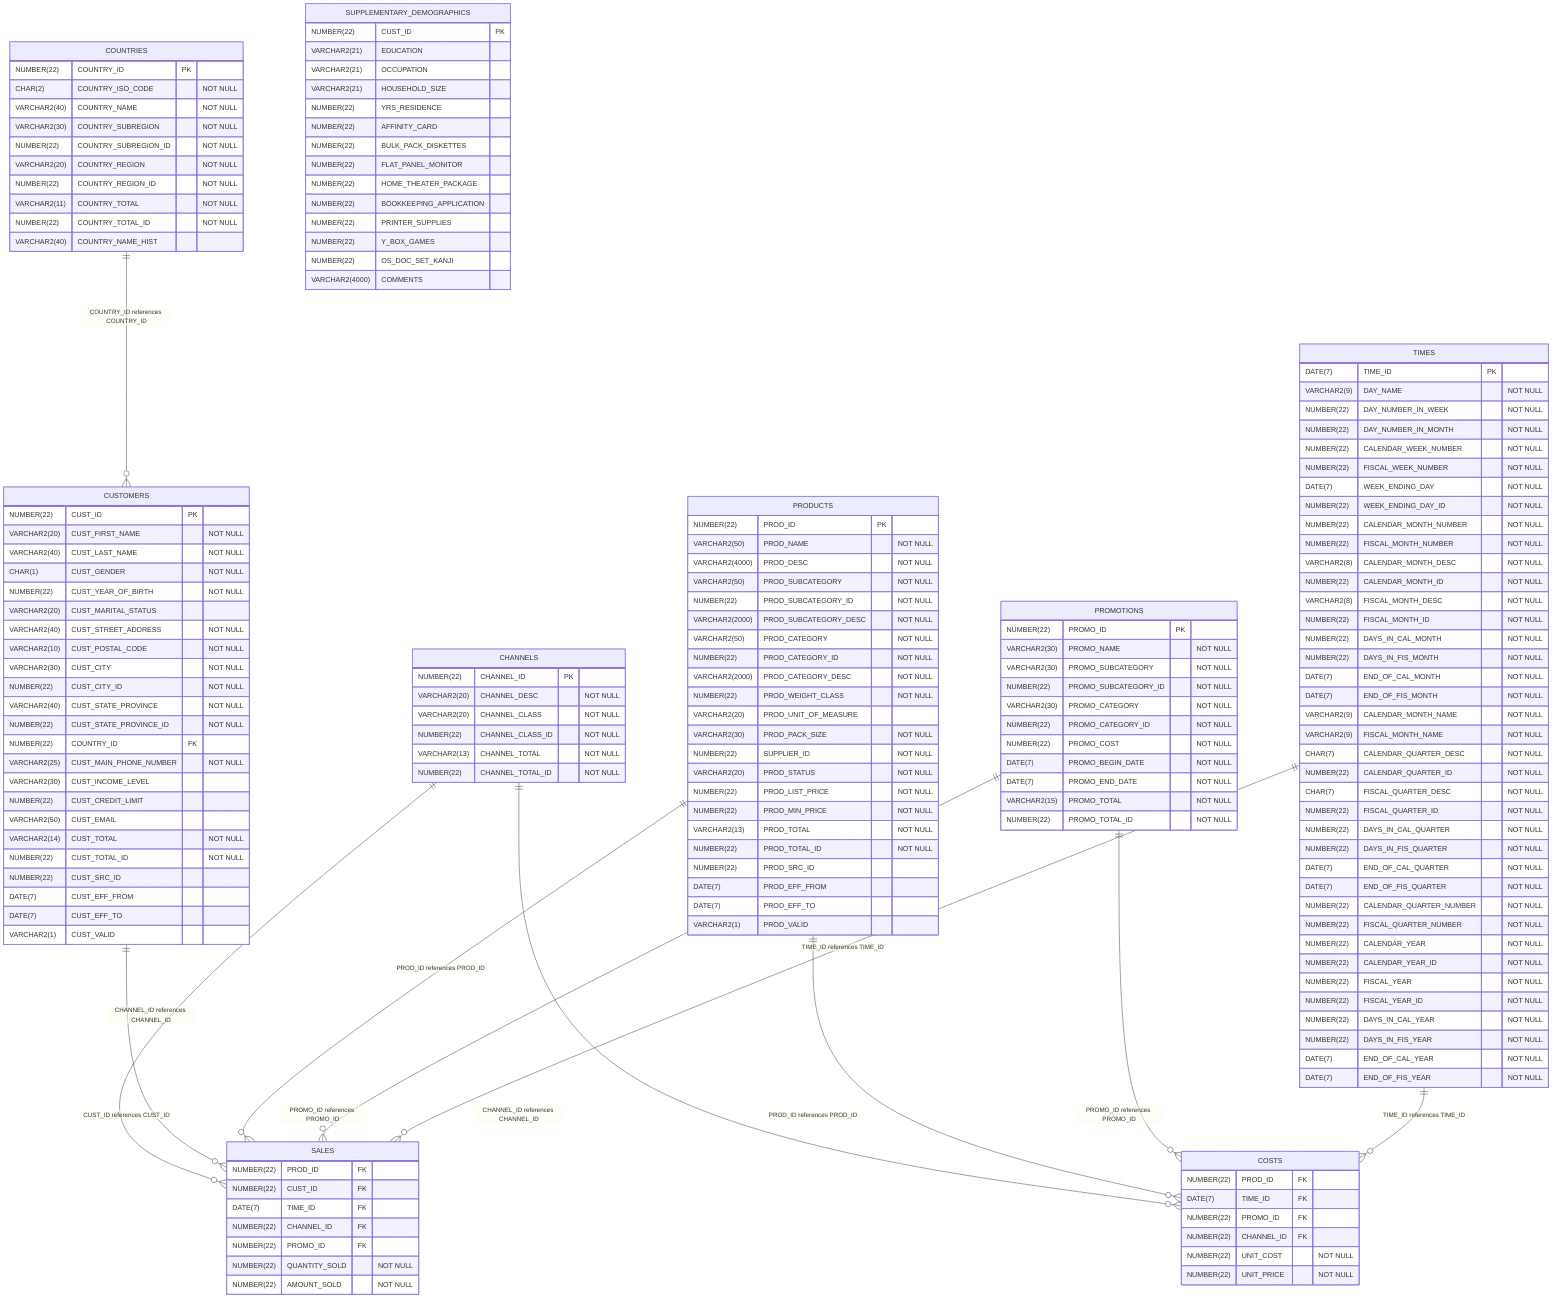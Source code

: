 erDiagram
    CHANNELS {
        NUMBER(22) CHANNEL_ID PK
        VARCHAR2(20) CHANNEL_DESC "NOT NULL"
        VARCHAR2(20) CHANNEL_CLASS "NOT NULL"
        NUMBER(22) CHANNEL_CLASS_ID "NOT NULL"
        VARCHAR2(13) CHANNEL_TOTAL "NOT NULL"
        NUMBER(22) CHANNEL_TOTAL_ID "NOT NULL"
    }
    COSTS {
        NUMBER(22) PROD_ID FK
        DATE(7) TIME_ID FK
        NUMBER(22) PROMO_ID FK
        NUMBER(22) CHANNEL_ID FK
        NUMBER(22) UNIT_COST "NOT NULL"
        NUMBER(22) UNIT_PRICE "NOT NULL"
    }
    COUNTRIES {
        NUMBER(22) COUNTRY_ID PK
        CHAR(2) COUNTRY_ISO_CODE "NOT NULL"
        VARCHAR2(40) COUNTRY_NAME "NOT NULL"
        VARCHAR2(30) COUNTRY_SUBREGION "NOT NULL"
        NUMBER(22) COUNTRY_SUBREGION_ID "NOT NULL"
        VARCHAR2(20) COUNTRY_REGION "NOT NULL"
        NUMBER(22) COUNTRY_REGION_ID "NOT NULL"
        VARCHAR2(11) COUNTRY_TOTAL "NOT NULL"
        NUMBER(22) COUNTRY_TOTAL_ID "NOT NULL"
        VARCHAR2(40) COUNTRY_NAME_HIST
    }
    CUSTOMERS {
        NUMBER(22) CUST_ID PK
        VARCHAR2(20) CUST_FIRST_NAME "NOT NULL"
        VARCHAR2(40) CUST_LAST_NAME "NOT NULL"
        CHAR(1) CUST_GENDER "NOT NULL"
        NUMBER(22) CUST_YEAR_OF_BIRTH "NOT NULL"
        VARCHAR2(20) CUST_MARITAL_STATUS
        VARCHAR2(40) CUST_STREET_ADDRESS "NOT NULL"
        VARCHAR2(10) CUST_POSTAL_CODE "NOT NULL"
        VARCHAR2(30) CUST_CITY "NOT NULL"
        NUMBER(22) CUST_CITY_ID "NOT NULL"
        VARCHAR2(40) CUST_STATE_PROVINCE "NOT NULL"
        NUMBER(22) CUST_STATE_PROVINCE_ID "NOT NULL"
        NUMBER(22) COUNTRY_ID FK
        VARCHAR2(25) CUST_MAIN_PHONE_NUMBER "NOT NULL"
        VARCHAR2(30) CUST_INCOME_LEVEL
        NUMBER(22) CUST_CREDIT_LIMIT
        VARCHAR2(50) CUST_EMAIL
        VARCHAR2(14) CUST_TOTAL "NOT NULL"
        NUMBER(22) CUST_TOTAL_ID "NOT NULL"
        NUMBER(22) CUST_SRC_ID
        DATE(7) CUST_EFF_FROM
        DATE(7) CUST_EFF_TO
        VARCHAR2(1) CUST_VALID
    }
    PRODUCTS {
        NUMBER(22) PROD_ID PK
        VARCHAR2(50) PROD_NAME "NOT NULL"
        VARCHAR2(4000) PROD_DESC "NOT NULL"
        VARCHAR2(50) PROD_SUBCATEGORY "NOT NULL"
        NUMBER(22) PROD_SUBCATEGORY_ID "NOT NULL"
        VARCHAR2(2000) PROD_SUBCATEGORY_DESC "NOT NULL"
        VARCHAR2(50) PROD_CATEGORY "NOT NULL"
        NUMBER(22) PROD_CATEGORY_ID "NOT NULL"
        VARCHAR2(2000) PROD_CATEGORY_DESC "NOT NULL"
        NUMBER(22) PROD_WEIGHT_CLASS "NOT NULL"
        VARCHAR2(20) PROD_UNIT_OF_MEASURE
        VARCHAR2(30) PROD_PACK_SIZE "NOT NULL"
        NUMBER(22) SUPPLIER_ID "NOT NULL"
        VARCHAR2(20) PROD_STATUS "NOT NULL"
        NUMBER(22) PROD_LIST_PRICE "NOT NULL"
        NUMBER(22) PROD_MIN_PRICE "NOT NULL"
        VARCHAR2(13) PROD_TOTAL "NOT NULL"
        NUMBER(22) PROD_TOTAL_ID "NOT NULL"
        NUMBER(22) PROD_SRC_ID
        DATE(7) PROD_EFF_FROM
        DATE(7) PROD_EFF_TO
        VARCHAR2(1) PROD_VALID
    }
    PROMOTIONS {
        NUMBER(22) PROMO_ID PK
        VARCHAR2(30) PROMO_NAME "NOT NULL"
        VARCHAR2(30) PROMO_SUBCATEGORY "NOT NULL"
        NUMBER(22) PROMO_SUBCATEGORY_ID "NOT NULL"
        VARCHAR2(30) PROMO_CATEGORY "NOT NULL"
        NUMBER(22) PROMO_CATEGORY_ID "NOT NULL"
        NUMBER(22) PROMO_COST "NOT NULL"
        DATE(7) PROMO_BEGIN_DATE "NOT NULL"
        DATE(7) PROMO_END_DATE "NOT NULL"
        VARCHAR2(15) PROMO_TOTAL "NOT NULL"
        NUMBER(22) PROMO_TOTAL_ID "NOT NULL"
    }
    SALES {
        NUMBER(22) PROD_ID FK
        NUMBER(22) CUST_ID FK
        DATE(7) TIME_ID FK
        NUMBER(22) CHANNEL_ID FK
        NUMBER(22) PROMO_ID FK
        NUMBER(22) QUANTITY_SOLD "NOT NULL"
        NUMBER(22) AMOUNT_SOLD "NOT NULL"
    }
    SUPPLEMENTARY_DEMOGRAPHICS {
        NUMBER(22) CUST_ID PK
        VARCHAR2(21) EDUCATION
        VARCHAR2(21) OCCUPATION
        VARCHAR2(21) HOUSEHOLD_SIZE
        NUMBER(22) YRS_RESIDENCE
        NUMBER(22) AFFINITY_CARD
        NUMBER(22) BULK_PACK_DISKETTES
        NUMBER(22) FLAT_PANEL_MONITOR
        NUMBER(22) HOME_THEATER_PACKAGE
        NUMBER(22) BOOKKEEPING_APPLICATION
        NUMBER(22) PRINTER_SUPPLIES
        NUMBER(22) Y_BOX_GAMES
        NUMBER(22) OS_DOC_SET_KANJI
        VARCHAR2(4000) COMMENTS
    }
    TIMES {
        DATE(7) TIME_ID PK
        VARCHAR2(9) DAY_NAME "NOT NULL"
        NUMBER(22) DAY_NUMBER_IN_WEEK "NOT NULL"
        NUMBER(22) DAY_NUMBER_IN_MONTH "NOT NULL"
        NUMBER(22) CALENDAR_WEEK_NUMBER "NOT NULL"
        NUMBER(22) FISCAL_WEEK_NUMBER "NOT NULL"
        DATE(7) WEEK_ENDING_DAY "NOT NULL"
        NUMBER(22) WEEK_ENDING_DAY_ID "NOT NULL"
        NUMBER(22) CALENDAR_MONTH_NUMBER "NOT NULL"
        NUMBER(22) FISCAL_MONTH_NUMBER "NOT NULL"
        VARCHAR2(8) CALENDAR_MONTH_DESC "NOT NULL"
        NUMBER(22) CALENDAR_MONTH_ID "NOT NULL"
        VARCHAR2(8) FISCAL_MONTH_DESC "NOT NULL"
        NUMBER(22) FISCAL_MONTH_ID "NOT NULL"
        NUMBER(22) DAYS_IN_CAL_MONTH "NOT NULL"
        NUMBER(22) DAYS_IN_FIS_MONTH "NOT NULL"
        DATE(7) END_OF_CAL_MONTH "NOT NULL"
        DATE(7) END_OF_FIS_MONTH "NOT NULL"
        VARCHAR2(9) CALENDAR_MONTH_NAME "NOT NULL"
        VARCHAR2(9) FISCAL_MONTH_NAME "NOT NULL"
        CHAR(7) CALENDAR_QUARTER_DESC "NOT NULL"
        NUMBER(22) CALENDAR_QUARTER_ID "NOT NULL"
        CHAR(7) FISCAL_QUARTER_DESC "NOT NULL"
        NUMBER(22) FISCAL_QUARTER_ID "NOT NULL"
        NUMBER(22) DAYS_IN_CAL_QUARTER "NOT NULL"
        NUMBER(22) DAYS_IN_FIS_QUARTER "NOT NULL"
        DATE(7) END_OF_CAL_QUARTER "NOT NULL"
        DATE(7) END_OF_FIS_QUARTER "NOT NULL"
        NUMBER(22) CALENDAR_QUARTER_NUMBER "NOT NULL"
        NUMBER(22) FISCAL_QUARTER_NUMBER "NOT NULL"
        NUMBER(22) CALENDAR_YEAR "NOT NULL"
        NUMBER(22) CALENDAR_YEAR_ID "NOT NULL"
        NUMBER(22) FISCAL_YEAR "NOT NULL"
        NUMBER(22) FISCAL_YEAR_ID "NOT NULL"
        NUMBER(22) DAYS_IN_CAL_YEAR "NOT NULL"
        NUMBER(22) DAYS_IN_FIS_YEAR "NOT NULL"
        DATE(7) END_OF_CAL_YEAR "NOT NULL"
        DATE(7) END_OF_FIS_YEAR "NOT NULL"
    }
    CHANNELS ||--o{ COSTS : "CHANNEL_ID references CHANNEL_ID"
    PRODUCTS ||--o{ COSTS : "PROD_ID references PROD_ID"
    PROMOTIONS ||--o{ COSTS : "PROMO_ID references PROMO_ID"
    TIMES ||--o{ COSTS : "TIME_ID references TIME_ID"
    COUNTRIES ||--o{ CUSTOMERS : "COUNTRY_ID references COUNTRY_ID"
    CHANNELS ||--o{ SALES : "CHANNEL_ID references CHANNEL_ID"
    CUSTOMERS ||--o{ SALES : "CUST_ID references CUST_ID"
    PRODUCTS ||--o{ SALES : "PROD_ID references PROD_ID"
    PROMOTIONS ||--o{ SALES : "PROMO_ID references PROMO_ID"
    TIMES ||--o{ SALES : "TIME_ID references TIME_ID"